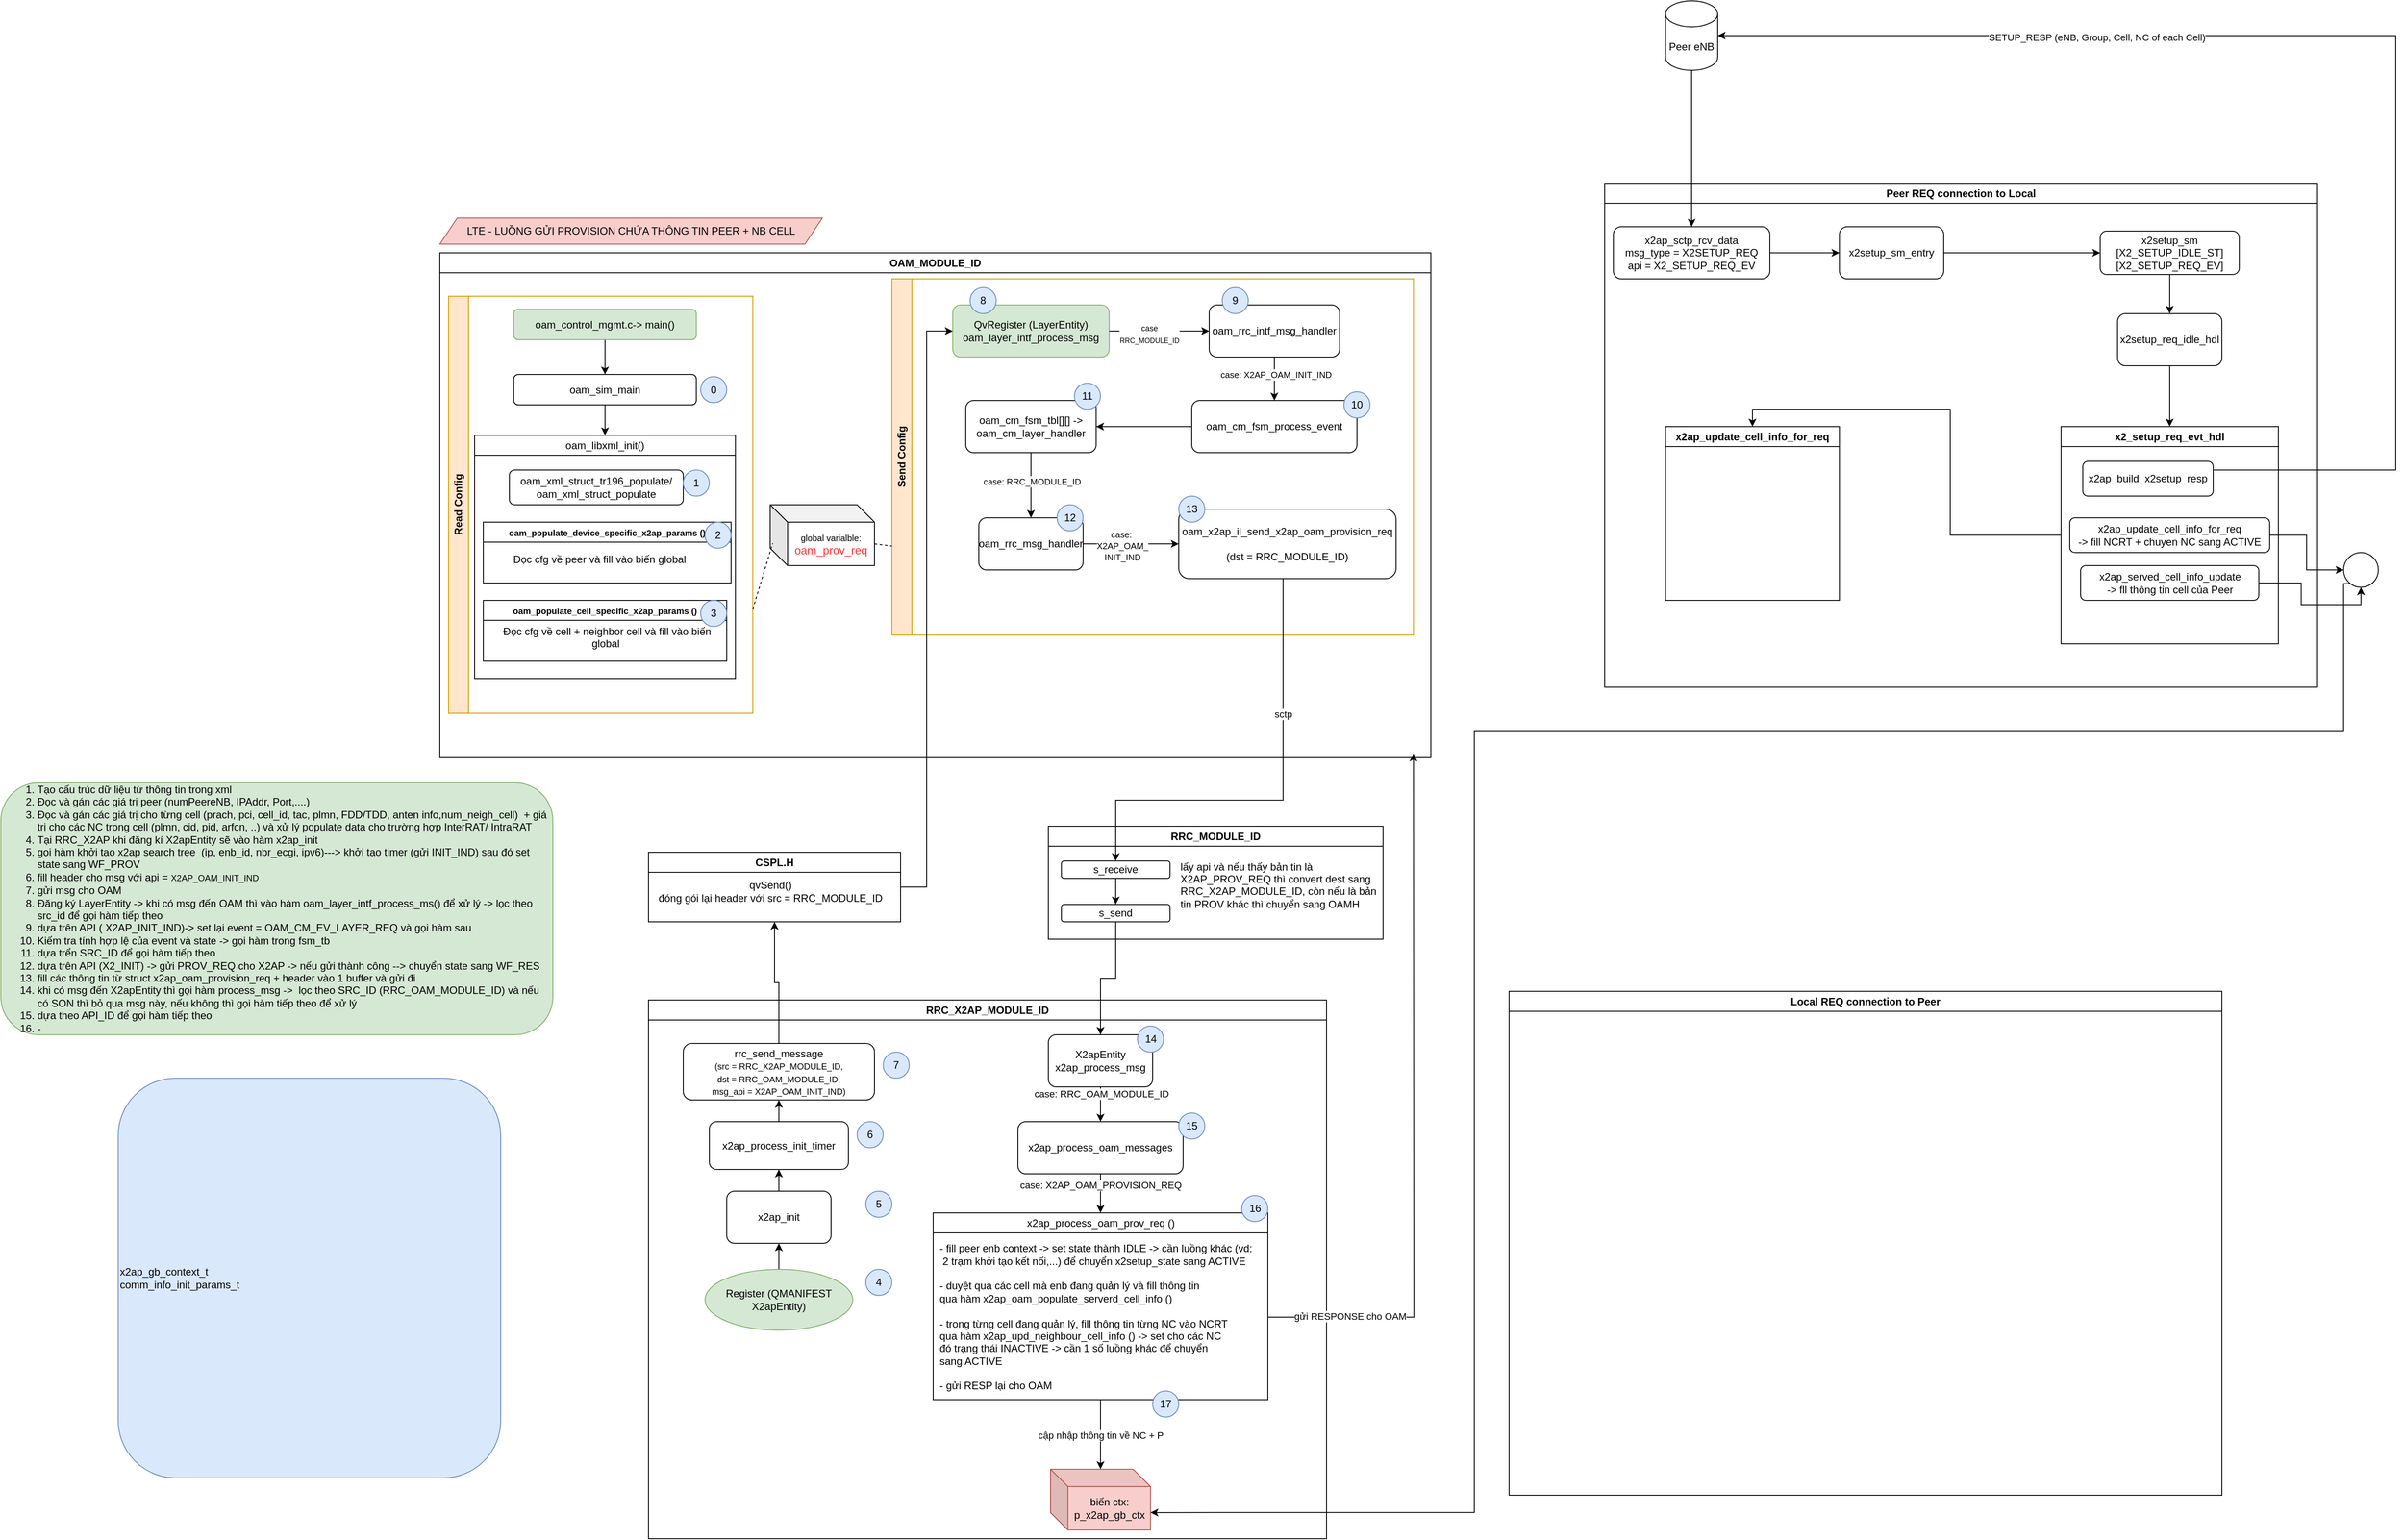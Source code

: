 <mxfile version="28.2.0" pages="2">
  <diagram name="LTE" id="iWgtHmf446mTZc4ntef-">
    <mxGraphModel dx="4680" dy="2720" grid="1" gridSize="10" guides="1" tooltips="1" connect="1" arrows="1" fold="1" page="1" pageScale="1" pageWidth="850" pageHeight="1100" math="0" shadow="0">
      <root>
        <mxCell id="0" />
        <mxCell id="1" parent="0" />
        <mxCell id="jGytHkXesSH2hj34qdEf-2" value="OAM_MODULE_ID" style="swimlane;whiteSpace=wrap;html=1;" parent="1" vertex="1">
          <mxGeometry x="-360" y="-230" width="1140" height="580" as="geometry" />
        </mxCell>
        <mxCell id="nEFYsT-crpDZ1YoU7cJc-28" value="" style="edgeStyle=orthogonalEdgeStyle;rounded=0;orthogonalLoop=1;jettySize=auto;html=1;" parent="jGytHkXesSH2hj34qdEf-2" source="jGytHkXesSH2hj34qdEf-7" target="nEFYsT-crpDZ1YoU7cJc-15" edge="1">
          <mxGeometry relative="1" as="geometry" />
        </mxCell>
        <mxCell id="nEFYsT-crpDZ1YoU7cJc-30" value="" style="edgeStyle=orthogonalEdgeStyle;rounded=0;orthogonalLoop=1;jettySize=auto;html=1;" parent="jGytHkXesSH2hj34qdEf-2" source="nEFYsT-crpDZ1YoU7cJc-15" target="nEFYsT-crpDZ1YoU7cJc-24" edge="1">
          <mxGeometry relative="1" as="geometry" />
        </mxCell>
        <mxCell id="nEFYsT-crpDZ1YoU7cJc-109" value="&lt;font style=&quot;font-size: 10px;&quot;&gt;case: RRC_MODULE_ID&lt;/font&gt;" style="edgeLabel;html=1;align=center;verticalAlign=middle;resizable=0;points=[];" parent="nEFYsT-crpDZ1YoU7cJc-30" vertex="1" connectable="0">
          <mxGeometry x="-0.12" y="1" relative="1" as="geometry">
            <mxPoint as="offset" />
          </mxGeometry>
        </mxCell>
        <mxCell id="nEFYsT-crpDZ1YoU7cJc-15" value="oam_cm_fsm_tbl[][] -&amp;gt; oam_cm_layer_handler" style="rounded=1;whiteSpace=wrap;html=1;" parent="jGytHkXesSH2hj34qdEf-2" vertex="1">
          <mxGeometry x="605" y="170" width="150" height="60" as="geometry" />
        </mxCell>
        <mxCell id="nEFYsT-crpDZ1YoU7cJc-63" value="&lt;span style=&quot;font-weight: 400;&quot;&gt;oam_libxml_init()&lt;/span&gt;" style="swimlane;whiteSpace=wrap;html=1;" parent="jGytHkXesSH2hj34qdEf-2" vertex="1">
          <mxGeometry x="40" y="210" width="300" height="280" as="geometry" />
        </mxCell>
        <mxCell id="nEFYsT-crpDZ1YoU7cJc-61" value="oam_xml_struct_tr196_populate/&lt;div&gt;oam_xml_struct_populate&lt;/div&gt;" style="rounded=1;whiteSpace=wrap;html=1;" parent="nEFYsT-crpDZ1YoU7cJc-63" vertex="1">
          <mxGeometry x="40" y="40" width="200" height="40" as="geometry" />
        </mxCell>
        <mxCell id="nEFYsT-crpDZ1YoU7cJc-68" value="&lt;font style=&quot;font-size: 10px;&quot;&gt;oam_populate_device_specific_x2ap_params ()&lt;/font&gt;" style="swimlane;whiteSpace=wrap;html=1;" parent="nEFYsT-crpDZ1YoU7cJc-63" vertex="1">
          <mxGeometry x="10" y="100" width="285" height="70" as="geometry">
            <mxRectangle x="10" y="100" width="250" height="30" as="alternateBounds" />
          </mxGeometry>
        </mxCell>
        <mxCell id="nEFYsT-crpDZ1YoU7cJc-73" value="Đọc cfg về peer và fill vào biến global&amp;nbsp;&lt;div&gt;&lt;br&gt;&lt;/div&gt;" style="text;html=1;align=center;verticalAlign=middle;resizable=0;points=[];autosize=1;strokeColor=none;fillColor=none;" parent="nEFYsT-crpDZ1YoU7cJc-68" vertex="1">
          <mxGeometry x="20" y="30" width="230" height="40" as="geometry" />
        </mxCell>
        <mxCell id="nEFYsT-crpDZ1YoU7cJc-163" value="2" style="ellipse;whiteSpace=wrap;html=1;aspect=fixed;fillColor=#dae8fc;strokeColor=#6c8ebf;" parent="nEFYsT-crpDZ1YoU7cJc-68" vertex="1">
          <mxGeometry x="255" width="30" height="30" as="geometry" />
        </mxCell>
        <mxCell id="nEFYsT-crpDZ1YoU7cJc-72" value="&lt;font style=&quot;font-size: 10px;&quot;&gt;oam_populate_cell_specific_x2ap_params ()&lt;/font&gt;" style="swimlane;whiteSpace=wrap;html=1;" parent="nEFYsT-crpDZ1YoU7cJc-63" vertex="1">
          <mxGeometry x="10" y="190" width="280" height="70" as="geometry">
            <mxRectangle x="10" y="100" width="250" height="30" as="alternateBounds" />
          </mxGeometry>
        </mxCell>
        <mxCell id="nEFYsT-crpDZ1YoU7cJc-75" value="&lt;span style=&quot;text-wrap-mode: nowrap;&quot;&gt;Đọc cfg về cell + neighbor cell và fill vào biến global&amp;nbsp;&lt;/span&gt;&lt;div style=&quot;text-wrap-mode: nowrap;&quot;&gt;&lt;br&gt;&lt;/div&gt;" style="text;html=1;align=center;verticalAlign=middle;whiteSpace=wrap;rounded=0;" parent="nEFYsT-crpDZ1YoU7cJc-72" vertex="1">
          <mxGeometry x="5" y="30" width="275" height="40" as="geometry" />
        </mxCell>
        <mxCell id="nEFYsT-crpDZ1YoU7cJc-164" value="3" style="ellipse;whiteSpace=wrap;html=1;aspect=fixed;fillColor=#dae8fc;strokeColor=#6c8ebf;" parent="nEFYsT-crpDZ1YoU7cJc-72" vertex="1">
          <mxGeometry x="250" width="30" height="30" as="geometry" />
        </mxCell>
        <mxCell id="nEFYsT-crpDZ1YoU7cJc-93" value="&lt;span style=&quot;font-size: 10px; text-wrap-mode: nowrap;&quot;&gt;global varialble:&lt;/span&gt;&lt;div&gt;&lt;span style=&quot;text-wrap-mode: nowrap;&quot;&gt;&lt;font style=&quot;font-size: 13px; color: rgb(255, 51, 51);&quot;&gt;oam_prov_req&lt;/font&gt;&lt;/span&gt;&lt;/div&gt;" style="shape=cube;whiteSpace=wrap;html=1;boundedLbl=1;backgroundOutline=1;darkOpacity=0.05;darkOpacity2=0.1;" parent="jGytHkXesSH2hj34qdEf-2" vertex="1">
          <mxGeometry x="380" y="290" width="120" height="70" as="geometry" />
        </mxCell>
        <mxCell id="nEFYsT-crpDZ1YoU7cJc-94" value="&lt;font style=&quot;color: rgb(0, 0, 0);&quot;&gt;Read Config&lt;/font&gt;" style="swimlane;horizontal=0;whiteSpace=wrap;html=1;fillColor=#ffe6cc;strokeColor=#d79b00;" parent="jGytHkXesSH2hj34qdEf-2" vertex="1">
          <mxGeometry x="10" y="50" width="350" height="480" as="geometry" />
        </mxCell>
        <mxCell id="nEFYsT-crpDZ1YoU7cJc-143" value="" style="edgeStyle=orthogonalEdgeStyle;rounded=0;orthogonalLoop=1;jettySize=auto;html=1;" parent="nEFYsT-crpDZ1YoU7cJc-94" source="nEFYsT-crpDZ1YoU7cJc-65" target="nEFYsT-crpDZ1YoU7cJc-141" edge="1">
          <mxGeometry relative="1" as="geometry" />
        </mxCell>
        <mxCell id="nEFYsT-crpDZ1YoU7cJc-65" value="oam_control_mgmt.c-&amp;gt; main()" style="rounded=1;whiteSpace=wrap;html=1;fillColor=#d5e8d4;strokeColor=#82b366;" parent="nEFYsT-crpDZ1YoU7cJc-94" vertex="1">
          <mxGeometry x="75" y="15" width="210" height="35" as="geometry" />
        </mxCell>
        <mxCell id="nEFYsT-crpDZ1YoU7cJc-141" value="oam_sim_main" style="rounded=1;whiteSpace=wrap;html=1;" parent="nEFYsT-crpDZ1YoU7cJc-94" vertex="1">
          <mxGeometry x="75" y="90" width="210" height="35" as="geometry" />
        </mxCell>
        <mxCell id="nEFYsT-crpDZ1YoU7cJc-148" value="1" style="ellipse;whiteSpace=wrap;html=1;aspect=fixed;fillColor=#dae8fc;strokeColor=#6c8ebf;" parent="nEFYsT-crpDZ1YoU7cJc-94" vertex="1">
          <mxGeometry x="270" y="200" width="30" height="30" as="geometry" />
        </mxCell>
        <mxCell id="nEFYsT-crpDZ1YoU7cJc-182" value="0" style="ellipse;whiteSpace=wrap;html=1;aspect=fixed;fillColor=#dae8fc;strokeColor=#6c8ebf;" parent="nEFYsT-crpDZ1YoU7cJc-94" vertex="1">
          <mxGeometry x="290" y="92.5" width="30" height="30" as="geometry" />
        </mxCell>
        <mxCell id="nEFYsT-crpDZ1YoU7cJc-95" value="&lt;font style=&quot;color: rgb(0, 0, 0);&quot;&gt;Send Config&lt;/font&gt;" style="swimlane;horizontal=0;whiteSpace=wrap;html=1;fillColor=#ffe6cc;strokeColor=#d79b00;" parent="jGytHkXesSH2hj34qdEf-2" vertex="1">
          <mxGeometry x="520" y="30" width="600" height="410" as="geometry" />
        </mxCell>
        <mxCell id="nEFYsT-crpDZ1YoU7cJc-16" value="oam_rrc_intf_msg_handler" style="rounded=1;whiteSpace=wrap;html=1;" parent="nEFYsT-crpDZ1YoU7cJc-95" vertex="1">
          <mxGeometry x="365" y="30" width="150" height="60" as="geometry" />
        </mxCell>
        <mxCell id="jGytHkXesSH2hj34qdEf-7" value="oam_cm_fsm_process_event" style="rounded=1;whiteSpace=wrap;html=1;" parent="nEFYsT-crpDZ1YoU7cJc-95" vertex="1">
          <mxGeometry x="345" y="140" width="190" height="60" as="geometry" />
        </mxCell>
        <mxCell id="nEFYsT-crpDZ1YoU7cJc-27" value="" style="edgeStyle=orthogonalEdgeStyle;rounded=0;orthogonalLoop=1;jettySize=auto;html=1;" parent="nEFYsT-crpDZ1YoU7cJc-95" source="nEFYsT-crpDZ1YoU7cJc-16" target="jGytHkXesSH2hj34qdEf-7" edge="1">
          <mxGeometry relative="1" as="geometry" />
        </mxCell>
        <mxCell id="nEFYsT-crpDZ1YoU7cJc-108" value="&lt;font style=&quot;font-size: 10px;&quot;&gt;case: X2AP_OAM_INIT_IND&lt;span style=&quot;background-color: light-dark(#ffffff, var(--ge-dark-color, #121212)); color: light-dark(rgb(0, 0, 0), rgb(255, 255, 255));&quot;&gt;&amp;nbsp;&lt;/span&gt;&lt;/font&gt;" style="edgeLabel;html=1;align=center;verticalAlign=middle;resizable=0;points=[];" parent="nEFYsT-crpDZ1YoU7cJc-27" vertex="1" connectable="0">
          <mxGeometry x="-0.2" y="3" relative="1" as="geometry">
            <mxPoint as="offset" />
          </mxGeometry>
        </mxCell>
        <mxCell id="jGytHkXesSH2hj34qdEf-6" value="&lt;div&gt;QvRegister (LayerEntity)&lt;/div&gt;oam_layer_intf_process_msg" style="rounded=1;whiteSpace=wrap;html=1;fillColor=#d5e8d4;strokeColor=#82b366;" parent="nEFYsT-crpDZ1YoU7cJc-95" vertex="1">
          <mxGeometry x="70" y="30" width="180" height="60" as="geometry" />
        </mxCell>
        <mxCell id="nEFYsT-crpDZ1YoU7cJc-26" value="" style="edgeStyle=orthogonalEdgeStyle;rounded=0;orthogonalLoop=1;jettySize=auto;html=1;" parent="nEFYsT-crpDZ1YoU7cJc-95" source="jGytHkXesSH2hj34qdEf-6" target="nEFYsT-crpDZ1YoU7cJc-16" edge="1">
          <mxGeometry relative="1" as="geometry" />
        </mxCell>
        <mxCell id="nEFYsT-crpDZ1YoU7cJc-107" value="&lt;font style=&quot;font-size: 9px;&quot;&gt;case&lt;/font&gt;&lt;div&gt;&lt;font style=&quot;font-size: 8px;&quot;&gt;RRC_MODULE_ID&lt;/font&gt;&lt;/div&gt;" style="edgeLabel;html=1;align=center;verticalAlign=middle;resizable=0;points=[];" parent="nEFYsT-crpDZ1YoU7cJc-26" vertex="1" connectable="0">
          <mxGeometry x="-0.2" y="-3" relative="1" as="geometry">
            <mxPoint as="offset" />
          </mxGeometry>
        </mxCell>
        <mxCell id="nEFYsT-crpDZ1YoU7cJc-24" value="oam_rrc_msg_handler" style="rounded=1;whiteSpace=wrap;html=1;" parent="nEFYsT-crpDZ1YoU7cJc-95" vertex="1">
          <mxGeometry x="100" y="275" width="120" height="60" as="geometry" />
        </mxCell>
        <mxCell id="nEFYsT-crpDZ1YoU7cJc-25" value="oam_x2ap_il_send_x2ap_oam_provision_req&lt;div&gt;&lt;br&gt;&lt;div&gt;(dst = RRC_MODULE_ID)&lt;/div&gt;&lt;/div&gt;" style="rounded=1;whiteSpace=wrap;html=1;" parent="nEFYsT-crpDZ1YoU7cJc-95" vertex="1">
          <mxGeometry x="330" y="265" width="250" height="80" as="geometry" />
        </mxCell>
        <mxCell id="nEFYsT-crpDZ1YoU7cJc-31" value="" style="edgeStyle=orthogonalEdgeStyle;rounded=0;orthogonalLoop=1;jettySize=auto;html=1;" parent="nEFYsT-crpDZ1YoU7cJc-95" source="nEFYsT-crpDZ1YoU7cJc-24" target="nEFYsT-crpDZ1YoU7cJc-25" edge="1">
          <mxGeometry relative="1" as="geometry" />
        </mxCell>
        <mxCell id="nEFYsT-crpDZ1YoU7cJc-111" value="&lt;span style=&quot;font-size: 10px;&quot;&gt;case:&amp;nbsp;&lt;/span&gt;&lt;div&gt;&lt;span style=&quot;font-size: 10px;&quot;&gt;X2AP_OAM_&lt;/span&gt;&lt;/div&gt;&lt;div&gt;&lt;span style=&quot;font-size: 10px;&quot;&gt;INIT_IND&lt;/span&gt;&lt;/div&gt;" style="edgeLabel;html=1;align=center;verticalAlign=middle;resizable=0;points=[];" parent="nEFYsT-crpDZ1YoU7cJc-31" vertex="1" connectable="0">
          <mxGeometry x="-0.182" y="-2" relative="1" as="geometry">
            <mxPoint as="offset" />
          </mxGeometry>
        </mxCell>
        <mxCell id="nEFYsT-crpDZ1YoU7cJc-173" value="9" style="ellipse;whiteSpace=wrap;html=1;aspect=fixed;fillColor=#dae8fc;strokeColor=#6c8ebf;" parent="nEFYsT-crpDZ1YoU7cJc-95" vertex="1">
          <mxGeometry x="380" y="10" width="30" height="30" as="geometry" />
        </mxCell>
        <mxCell id="nEFYsT-crpDZ1YoU7cJc-174" value="10" style="ellipse;whiteSpace=wrap;html=1;aspect=fixed;fillColor=#dae8fc;strokeColor=#6c8ebf;" parent="nEFYsT-crpDZ1YoU7cJc-95" vertex="1">
          <mxGeometry x="520" y="130" width="30" height="30" as="geometry" />
        </mxCell>
        <mxCell id="nEFYsT-crpDZ1YoU7cJc-175" value="11" style="ellipse;whiteSpace=wrap;html=1;aspect=fixed;fillColor=#dae8fc;strokeColor=#6c8ebf;" parent="nEFYsT-crpDZ1YoU7cJc-95" vertex="1">
          <mxGeometry x="210" y="120" width="30" height="30" as="geometry" />
        </mxCell>
        <mxCell id="nEFYsT-crpDZ1YoU7cJc-177" value="13" style="ellipse;whiteSpace=wrap;html=1;aspect=fixed;fillColor=#dae8fc;strokeColor=#6c8ebf;" parent="nEFYsT-crpDZ1YoU7cJc-95" vertex="1">
          <mxGeometry x="330" y="250" width="30" height="30" as="geometry" />
        </mxCell>
        <mxCell id="nEFYsT-crpDZ1YoU7cJc-96" value="" style="endArrow=none;dashed=1;html=1;rounded=0;exitX=1;exitY=0.75;exitDx=0;exitDy=0;entryX=0.024;entryY=0.633;entryDx=0;entryDy=0;entryPerimeter=0;" parent="jGytHkXesSH2hj34qdEf-2" source="nEFYsT-crpDZ1YoU7cJc-94" target="nEFYsT-crpDZ1YoU7cJc-93" edge="1">
          <mxGeometry width="50" height="50" relative="1" as="geometry">
            <mxPoint x="380" y="435" as="sourcePoint" />
            <mxPoint x="430" y="385" as="targetPoint" />
          </mxGeometry>
        </mxCell>
        <mxCell id="nEFYsT-crpDZ1YoU7cJc-97" value="" style="endArrow=none;dashed=1;html=1;rounded=0;exitX=0;exitY=0;exitDx=120;exitDy=45;exitPerimeter=0;entryX=0;entryY=0.75;entryDx=0;entryDy=0;" parent="jGytHkXesSH2hj34qdEf-2" source="nEFYsT-crpDZ1YoU7cJc-93" target="nEFYsT-crpDZ1YoU7cJc-95" edge="1">
          <mxGeometry width="50" height="50" relative="1" as="geometry">
            <mxPoint x="380" y="435" as="sourcePoint" />
            <mxPoint x="430" y="385" as="targetPoint" />
          </mxGeometry>
        </mxCell>
        <mxCell id="nEFYsT-crpDZ1YoU7cJc-145" style="edgeStyle=orthogonalEdgeStyle;rounded=0;orthogonalLoop=1;jettySize=auto;html=1;entryX=0.5;entryY=0;entryDx=0;entryDy=0;" parent="jGytHkXesSH2hj34qdEf-2" source="nEFYsT-crpDZ1YoU7cJc-141" target="nEFYsT-crpDZ1YoU7cJc-63" edge="1">
          <mxGeometry relative="1" as="geometry" />
        </mxCell>
        <mxCell id="jGytHkXesSH2hj34qdEf-3" value="RRC_X2AP_MODULE_ID" style="swimlane;whiteSpace=wrap;html=1;" parent="1" vertex="1">
          <mxGeometry x="-120" y="630" width="780" height="620" as="geometry" />
        </mxCell>
        <mxCell id="nEFYsT-crpDZ1YoU7cJc-43" value="" style="edgeStyle=orthogonalEdgeStyle;rounded=0;orthogonalLoop=1;jettySize=auto;html=1;" parent="jGytHkXesSH2hj34qdEf-3" source="nEFYsT-crpDZ1YoU7cJc-4" target="nEFYsT-crpDZ1YoU7cJc-6" edge="1">
          <mxGeometry relative="1" as="geometry" />
        </mxCell>
        <mxCell id="nEFYsT-crpDZ1YoU7cJc-4" value="x2ap_process_init_timer" style="rounded=1;whiteSpace=wrap;html=1;" parent="jGytHkXesSH2hj34qdEf-3" vertex="1">
          <mxGeometry x="70" y="140" width="160" height="55" as="geometry" />
        </mxCell>
        <mxCell id="nEFYsT-crpDZ1YoU7cJc-42" value="" style="edgeStyle=orthogonalEdgeStyle;rounded=0;orthogonalLoop=1;jettySize=auto;html=1;" parent="jGytHkXesSH2hj34qdEf-3" source="nEFYsT-crpDZ1YoU7cJc-3" target="nEFYsT-crpDZ1YoU7cJc-4" edge="1">
          <mxGeometry relative="1" as="geometry" />
        </mxCell>
        <mxCell id="nEFYsT-crpDZ1YoU7cJc-3" value="x2ap_init" style="rounded=1;whiteSpace=wrap;html=1;" parent="jGytHkXesSH2hj34qdEf-3" vertex="1">
          <mxGeometry x="90" y="220" width="120" height="60" as="geometry" />
        </mxCell>
        <mxCell id="nEFYsT-crpDZ1YoU7cJc-6" value="rrc_send_message&lt;div&gt;&lt;font style=&quot;font-size: 10px;&quot;&gt;(src = RRC_X2AP_MODULE_ID,&lt;/font&gt;&lt;/div&gt;&lt;div&gt;&lt;font style=&quot;font-size: 10px;&quot;&gt;&amp;nbsp;dst = RRC_OAM_MODULE_ID,&amp;nbsp;&lt;/font&gt;&lt;/div&gt;&lt;div&gt;&lt;font style=&quot;font-size: 10px;&quot;&gt;msg_api = X2AP_OAM_INIT_IND)&lt;/font&gt;&lt;/div&gt;" style="rounded=1;whiteSpace=wrap;html=1;" parent="jGytHkXesSH2hj34qdEf-3" vertex="1">
          <mxGeometry x="40" y="50" width="220" height="65" as="geometry" />
        </mxCell>
        <mxCell id="nEFYsT-crpDZ1YoU7cJc-84" value="" style="edgeStyle=orthogonalEdgeStyle;rounded=0;orthogonalLoop=1;jettySize=auto;html=1;" parent="jGytHkXesSH2hj34qdEf-3" source="nEFYsT-crpDZ1YoU7cJc-12" target="nEFYsT-crpDZ1YoU7cJc-11" edge="1">
          <mxGeometry relative="1" as="geometry" />
        </mxCell>
        <mxCell id="7GoscIbdtp-0AamT8vIT-3" value="case: RRC_OAM_MODULE_ID" style="edgeLabel;html=1;align=center;verticalAlign=middle;resizable=0;points=[];" parent="nEFYsT-crpDZ1YoU7cJc-84" vertex="1" connectable="0">
          <mxGeometry x="-0.619" y="1" relative="1" as="geometry">
            <mxPoint as="offset" />
          </mxGeometry>
        </mxCell>
        <mxCell id="nEFYsT-crpDZ1YoU7cJc-12" value="&lt;div&gt;X2apEntity&lt;/div&gt;x2ap_process_msg" style="rounded=1;whiteSpace=wrap;html=1;" parent="jGytHkXesSH2hj34qdEf-3" vertex="1">
          <mxGeometry x="460" y="40" width="120" height="60" as="geometry" />
        </mxCell>
        <mxCell id="nEFYsT-crpDZ1YoU7cJc-85" style="edgeStyle=orthogonalEdgeStyle;rounded=0;orthogonalLoop=1;jettySize=auto;html=1;entryX=0.5;entryY=0;entryDx=0;entryDy=0;" parent="jGytHkXesSH2hj34qdEf-3" source="nEFYsT-crpDZ1YoU7cJc-11" target="nEFYsT-crpDZ1YoU7cJc-83" edge="1">
          <mxGeometry relative="1" as="geometry" />
        </mxCell>
        <mxCell id="7GoscIbdtp-0AamT8vIT-4" value="case: X2AP_OAM_PROVISION_REQ" style="edgeLabel;html=1;align=center;verticalAlign=middle;resizable=0;points=[];" parent="nEFYsT-crpDZ1YoU7cJc-85" vertex="1" connectable="0">
          <mxGeometry x="-0.429" relative="1" as="geometry">
            <mxPoint as="offset" />
          </mxGeometry>
        </mxCell>
        <mxCell id="nEFYsT-crpDZ1YoU7cJc-11" value="x2ap_process_oam_messages" style="rounded=1;whiteSpace=wrap;html=1;" parent="jGytHkXesSH2hj34qdEf-3" vertex="1">
          <mxGeometry x="425" y="140" width="190" height="60" as="geometry" />
        </mxCell>
        <mxCell id="nEFYsT-crpDZ1YoU7cJc-103" value="" style="edgeStyle=orthogonalEdgeStyle;rounded=0;orthogonalLoop=1;jettySize=auto;html=1;" parent="jGytHkXesSH2hj34qdEf-3" source="nEFYsT-crpDZ1YoU7cJc-83" target="nEFYsT-crpDZ1YoU7cJc-101" edge="1">
          <mxGeometry relative="1" as="geometry" />
        </mxCell>
        <mxCell id="4SOa410NmmghQBkVjJKv-9" value="cập nhập thông tin về NC + P" style="edgeLabel;html=1;align=center;verticalAlign=middle;resizable=0;points=[];" parent="nEFYsT-crpDZ1YoU7cJc-103" vertex="1" connectable="0">
          <mxGeometry x="0.027" relative="1" as="geometry">
            <mxPoint as="offset" />
          </mxGeometry>
        </mxCell>
        <mxCell id="nEFYsT-crpDZ1YoU7cJc-83" value="&lt;span style=&quot;font-weight: 400;&quot;&gt;x2ap_process_oam_prov_req ()&lt;/span&gt;" style="swimlane;whiteSpace=wrap;html=1;" parent="jGytHkXesSH2hj34qdEf-3" vertex="1">
          <mxGeometry x="327.5" y="245" width="385" height="215" as="geometry" />
        </mxCell>
        <mxCell id="7GoscIbdtp-0AamT8vIT-5" style="edgeStyle=orthogonalEdgeStyle;rounded=0;orthogonalLoop=1;jettySize=auto;html=1;" parent="nEFYsT-crpDZ1YoU7cJc-83" source="nEFYsT-crpDZ1YoU7cJc-88" edge="1">
          <mxGeometry relative="1" as="geometry">
            <mxPoint x="552.5" y="-528.704" as="targetPoint" />
          </mxGeometry>
        </mxCell>
        <mxCell id="7GoscIbdtp-0AamT8vIT-7" value="gửi RESPONSE cho OAM" style="edgeLabel;html=1;align=center;verticalAlign=middle;resizable=0;points=[];" parent="7GoscIbdtp-0AamT8vIT-5" vertex="1" connectable="0">
          <mxGeometry x="-0.768" y="1" relative="1" as="geometry">
            <mxPoint as="offset" />
          </mxGeometry>
        </mxCell>
        <mxCell id="nEFYsT-crpDZ1YoU7cJc-88" value="- fill peer enb context -&amp;gt; set state thành IDLE -&amp;gt; cần luồng&amp;nbsp;&lt;span style=&quot;background-color: transparent; color: light-dark(rgb(0, 0, 0), rgb(255, 255, 255));&quot;&gt;khác (vd:&lt;/span&gt;&lt;div&gt;&lt;span style=&quot;background-color: transparent; color: light-dark(rgb(0, 0, 0), rgb(255, 255, 255));&quot;&gt;&amp;nbsp;2 trạm khởi tạo kết nối,...) để&amp;nbsp;&lt;/span&gt;&lt;span style=&quot;background-color: transparent; color: light-dark(rgb(0, 0, 0), rgb(255, 255, 255));&quot;&gt;chuyển x2setup_state sang ACTIVE&lt;/span&gt;&lt;div&gt;&lt;div&gt;&lt;br&gt;- duyệt qua các cell mà enb đang quản lý&amp;nbsp;và fill thông tin&lt;br&gt;qua hàm x2ap_oam_populate_serverd_cell_info ()&lt;br&gt;&lt;br&gt;- trong từng cell đang quản lý, fill thông tin từng NC vào NCRT&amp;nbsp;&lt;br&gt;qua hàm&amp;nbsp;x2ap_upd_neighbour_cell_info () -&amp;gt; set cho các NC&lt;div&gt;&lt;span style=&quot;background-color: transparent; color: light-dark(rgb(0, 0, 0), rgb(255, 255, 255));&quot;&gt;đó trạng thái INACTIVE -&amp;gt; cần 1 số luồng khác để chuyển&amp;nbsp;&lt;/span&gt;&lt;div&gt;sang ACTIVE&lt;/div&gt;&lt;/div&gt;&lt;/div&gt;&lt;/div&gt;&lt;/div&gt;&lt;div&gt;&lt;br&gt;&lt;/div&gt;&lt;div&gt;- gửi RESP lại cho OAM&lt;/div&gt;" style="text;align=left;verticalAlign=middle;resizable=0;points=[];autosize=1;strokeColor=none;fillColor=none;html=1;" parent="nEFYsT-crpDZ1YoU7cJc-83" vertex="1">
          <mxGeometry x="5" y="25" width="380" height="190" as="geometry" />
        </mxCell>
        <mxCell id="nEFYsT-crpDZ1YoU7cJc-180" value="16" style="ellipse;whiteSpace=wrap;html=1;aspect=fixed;fillColor=#dae8fc;strokeColor=#6c8ebf;" parent="nEFYsT-crpDZ1YoU7cJc-83" vertex="1">
          <mxGeometry x="355" y="-20" width="30" height="30" as="geometry" />
        </mxCell>
        <mxCell id="nEFYsT-crpDZ1YoU7cJc-100" value="" style="edgeStyle=orthogonalEdgeStyle;rounded=0;orthogonalLoop=1;jettySize=auto;html=1;" parent="jGytHkXesSH2hj34qdEf-3" source="nEFYsT-crpDZ1YoU7cJc-99" target="nEFYsT-crpDZ1YoU7cJc-3" edge="1">
          <mxGeometry relative="1" as="geometry" />
        </mxCell>
        <mxCell id="nEFYsT-crpDZ1YoU7cJc-99" value="Register (QMANIFEST X2apEntity)" style="ellipse;whiteSpace=wrap;html=1;fillColor=#d5e8d4;strokeColor=#82b366;" parent="jGytHkXesSH2hj34qdEf-3" vertex="1">
          <mxGeometry x="65" y="310" width="170" height="70" as="geometry" />
        </mxCell>
        <mxCell id="nEFYsT-crpDZ1YoU7cJc-101" value="biến ctx: p_x2ap_gb_ctx" style="shape=cube;whiteSpace=wrap;html=1;boundedLbl=1;backgroundOutline=1;darkOpacity=0.05;darkOpacity2=0.1;fillColor=#f8cecc;strokeColor=#b85450;" parent="jGytHkXesSH2hj34qdEf-3" vertex="1">
          <mxGeometry x="462.5" y="540" width="115" height="70" as="geometry" />
        </mxCell>
        <mxCell id="nEFYsT-crpDZ1YoU7cJc-178" value="14" style="ellipse;whiteSpace=wrap;html=1;aspect=fixed;fillColor=#dae8fc;strokeColor=#6c8ebf;" parent="jGytHkXesSH2hj34qdEf-3" vertex="1">
          <mxGeometry x="562.5" y="30" width="30" height="30" as="geometry" />
        </mxCell>
        <mxCell id="nEFYsT-crpDZ1YoU7cJc-179" value="15" style="ellipse;whiteSpace=wrap;html=1;aspect=fixed;fillColor=#dae8fc;strokeColor=#6c8ebf;" parent="jGytHkXesSH2hj34qdEf-3" vertex="1">
          <mxGeometry x="610" y="130" width="30" height="30" as="geometry" />
        </mxCell>
        <mxCell id="nEFYsT-crpDZ1YoU7cJc-181" value="17" style="ellipse;whiteSpace=wrap;html=1;aspect=fixed;fillColor=#dae8fc;strokeColor=#6c8ebf;" parent="jGytHkXesSH2hj34qdEf-3" vertex="1">
          <mxGeometry x="580" y="450" width="30" height="30" as="geometry" />
        </mxCell>
        <mxCell id="NYHd2ZrHECOrhbtWjlzU-33" style="edgeStyle=orthogonalEdgeStyle;rounded=0;orthogonalLoop=1;jettySize=auto;html=1;entryX=0;entryY=0;entryDx=115;entryDy=45;entryPerimeter=0;exitX=0.843;exitY=0.892;exitDx=0;exitDy=0;exitPerimeter=0;" edge="1" parent="jGytHkXesSH2hj34qdEf-3" source="NYHd2ZrHECOrhbtWjlzU-29">
          <mxGeometry relative="1" as="geometry">
            <mxPoint x="1950.0" y="-490.001" as="sourcePoint" />
            <mxPoint x="577.5" y="589.94" as="targetPoint" />
            <Array as="points">
              <mxPoint x="1950" y="-479" />
              <mxPoint x="1950" y="-310" />
              <mxPoint x="950" y="-310" />
              <mxPoint x="950" y="590" />
            </Array>
          </mxGeometry>
        </mxCell>
        <mxCell id="nEFYsT-crpDZ1YoU7cJc-2" value="RRC_MODULE_ID" style="swimlane;whiteSpace=wrap;html=1;" parent="1" vertex="1">
          <mxGeometry x="340" y="430" width="385" height="130" as="geometry" />
        </mxCell>
        <mxCell id="nEFYsT-crpDZ1YoU7cJc-33" value="" style="edgeStyle=orthogonalEdgeStyle;rounded=0;orthogonalLoop=1;jettySize=auto;html=1;" parent="nEFYsT-crpDZ1YoU7cJc-2" source="nEFYsT-crpDZ1YoU7cJc-8" target="nEFYsT-crpDZ1YoU7cJc-10" edge="1">
          <mxGeometry relative="1" as="geometry" />
        </mxCell>
        <mxCell id="nEFYsT-crpDZ1YoU7cJc-8" value="s_receive" style="rounded=1;whiteSpace=wrap;html=1;" parent="nEFYsT-crpDZ1YoU7cJc-2" vertex="1">
          <mxGeometry x="15" y="40" width="125" height="20" as="geometry" />
        </mxCell>
        <mxCell id="nEFYsT-crpDZ1YoU7cJc-10" value="s_send" style="rounded=1;whiteSpace=wrap;html=1;" parent="nEFYsT-crpDZ1YoU7cJc-2" vertex="1">
          <mxGeometry x="15" y="90" width="125" height="20" as="geometry" />
        </mxCell>
        <mxCell id="nEFYsT-crpDZ1YoU7cJc-38" value="lấy api và nếu thấy bản tin là X2AP_PROV_REQ thì convert dest sang RRC_X2AP_MODULE_ID, còn nếu là bản tin PROV khác thì chuyển sang OAMH&lt;div&gt;&lt;br&gt;&lt;/div&gt;" style="text;html=1;align=left;verticalAlign=middle;whiteSpace=wrap;rounded=0;" parent="nEFYsT-crpDZ1YoU7cJc-2" vertex="1">
          <mxGeometry x="150" y="60" width="235" height="30" as="geometry" />
        </mxCell>
        <mxCell id="nEFYsT-crpDZ1YoU7cJc-34" style="edgeStyle=orthogonalEdgeStyle;rounded=0;orthogonalLoop=1;jettySize=auto;html=1;" parent="1" source="nEFYsT-crpDZ1YoU7cJc-10" target="nEFYsT-crpDZ1YoU7cJc-12" edge="1">
          <mxGeometry relative="1" as="geometry" />
        </mxCell>
        <mxCell id="nEFYsT-crpDZ1YoU7cJc-78" style="edgeStyle=orthogonalEdgeStyle;rounded=0;orthogonalLoop=1;jettySize=auto;html=1;entryX=0;entryY=0.5;entryDx=0;entryDy=0;" parent="1" source="nEFYsT-crpDZ1YoU7cJc-76" target="jGytHkXesSH2hj34qdEf-6" edge="1">
          <mxGeometry relative="1" as="geometry" />
        </mxCell>
        <mxCell id="nEFYsT-crpDZ1YoU7cJc-76" value="CSPL.H" style="swimlane;whiteSpace=wrap;html=1;" parent="1" vertex="1">
          <mxGeometry x="-120" y="460" width="290" height="80" as="geometry" />
        </mxCell>
        <mxCell id="nEFYsT-crpDZ1YoU7cJc-106" value="qvSend()&lt;div&gt;đóng gói lại header với src = RRC_MODULE_ID&lt;/div&gt;" style="text;html=1;align=center;verticalAlign=middle;resizable=0;points=[];autosize=1;strokeColor=none;fillColor=none;" parent="nEFYsT-crpDZ1YoU7cJc-76" vertex="1">
          <mxGeometry y="25" width="280" height="40" as="geometry" />
        </mxCell>
        <mxCell id="nEFYsT-crpDZ1YoU7cJc-77" style="edgeStyle=orthogonalEdgeStyle;rounded=0;orthogonalLoop=1;jettySize=auto;html=1;entryX=0.5;entryY=1;entryDx=0;entryDy=0;" parent="1" source="nEFYsT-crpDZ1YoU7cJc-6" target="nEFYsT-crpDZ1YoU7cJc-76" edge="1">
          <mxGeometry relative="1" as="geometry" />
        </mxCell>
        <mxCell id="nEFYsT-crpDZ1YoU7cJc-80" value="LTE - LUỒNG GỬI PROVISION CHỨA THÔNG TIN PEER + NB CELL" style="shape=parallelogram;perimeter=parallelogramPerimeter;whiteSpace=wrap;html=1;fixedSize=1;fillColor=#f8cecc;strokeColor=#b85450;" parent="1" vertex="1">
          <mxGeometry x="-360" y="-270" width="440" height="30" as="geometry" />
        </mxCell>
        <mxCell id="nEFYsT-crpDZ1YoU7cJc-110" style="edgeStyle=orthogonalEdgeStyle;rounded=0;orthogonalLoop=1;jettySize=auto;html=1;entryX=0.5;entryY=0;entryDx=0;entryDy=0;" parent="1" source="nEFYsT-crpDZ1YoU7cJc-25" target="nEFYsT-crpDZ1YoU7cJc-8" edge="1">
          <mxGeometry relative="1" as="geometry">
            <Array as="points">
              <mxPoint x="610" y="400" />
              <mxPoint x="418" y="400" />
            </Array>
          </mxGeometry>
        </mxCell>
        <mxCell id="nEFYsT-crpDZ1YoU7cJc-112" value="sctp" style="edgeLabel;html=1;align=center;verticalAlign=middle;resizable=0;points=[];" parent="nEFYsT-crpDZ1YoU7cJc-110" vertex="1" connectable="0">
          <mxGeometry x="-0.399" relative="1" as="geometry">
            <mxPoint as="offset" />
          </mxGeometry>
        </mxCell>
        <mxCell id="nEFYsT-crpDZ1YoU7cJc-161" value="&lt;div style=&quot;line-height: 130%;&quot;&gt;&lt;ol style=&quot;line-height: 120%;&quot;&gt;&lt;li&gt;Tạo cấu trúc dữ liệu từ thông tin trong xml&lt;/li&gt;&lt;li&gt;Đọc và gán các giá trị peer (numPeereNB, IPAddr, Port,....)&lt;/li&gt;&lt;li&gt;Đọc và gán các giá trị cho từng cell (prach, pci, cell_id, tac, plmn, FDD/TDD, anten info,&lt;span style=&quot;background-color: transparent; color: light-dark(rgb(0, 0, 0), rgb(255, 255, 255));&quot;&gt;num_neigh_cell)&amp;nbsp; + giá trị cho các NC trong cell (plmn, cid, pid, arfcn, ..) và xử lý populate data cho trường hợp InterRAT/ IntraRAT&amp;nbsp;&lt;/span&gt;&lt;/li&gt;&lt;li&gt;Tại RRC_X2AP khi đăng kí X2apEntity sẽ vào hàm x2ap_init&lt;/li&gt;&lt;li&gt;gọi hàm khởi tạo x2ap search tree&amp;nbsp; (ip, enb_id, nbr_ecgi, ipv6)---&amp;gt; khởi tạo timer (gửi INIT_IND) sau đó set state sang WF_PROV&lt;/li&gt;&lt;li&gt;fill header cho msg với api =&amp;nbsp;&lt;span style=&quot;font-size: 10px; text-align: center;&quot;&gt;X2AP_OAM_INIT_IND&lt;/span&gt;&lt;/li&gt;&lt;li&gt;gửi msg cho OAM&lt;/li&gt;&lt;li&gt;Đăng ký LayerEntity -&amp;gt; khi có msg đến OAM thì vào hàm&amp;nbsp;&lt;span style=&quot;text-align: center;&quot;&gt;oam_layer_intf_process_ms() để xử lý -&amp;gt; lọc theo src_id để gọi hàm tiếp theo&lt;/span&gt;&lt;/li&gt;&lt;li&gt;dựa trên API ( X2AP_INIT_IND)-&amp;gt; set lại event = OAM_CM_EV_LAYER_REQ và gọi hàm sau&amp;nbsp;&lt;/li&gt;&lt;li&gt;Kiếm tra tính hợp lệ của event và state -&amp;gt; gọi hàm trong fsm_tb&lt;/li&gt;&lt;li&gt;dựa trển SRC_ID để gọi hàm tiếp theo&lt;/li&gt;&lt;li&gt;dựa trên API (X2_INIT) -&amp;gt; gửi PROV_REQ cho X2AP -&amp;gt; nếu gửi thành công --&amp;gt; chuyển state sang WF_RES&lt;/li&gt;&lt;li&gt;fill các thông tin từ struct x2ap_oam_provision_req + header vào 1 buffer và gửi đi&lt;/li&gt;&lt;li&gt;khi có msg đến X2apEntity thì gọi hàm process_msg -&amp;gt;&amp;nbsp; lọc theo SRC_ID (RRC_OAM_MODULE_ID) và nếu có SON thì bỏ qua msg này, nếu không thì gọi hàm tiếp theo để xử lý&lt;/li&gt;&lt;li&gt;dựa theo API_ID để gọi hàm tiếp theo&lt;/li&gt;&lt;li&gt;-&lt;/li&gt;&lt;/ol&gt;&lt;div&gt;&lt;/div&gt;&lt;/div&gt;" style="rounded=1;whiteSpace=wrap;html=1;align=left;fillColor=#d5e8d4;strokeColor=#82b366;" parent="1" vertex="1">
          <mxGeometry x="-865" y="380" width="635" height="290" as="geometry" />
        </mxCell>
        <mxCell id="nEFYsT-crpDZ1YoU7cJc-168" value="4" style="ellipse;whiteSpace=wrap;html=1;aspect=fixed;fillColor=#dae8fc;strokeColor=#6c8ebf;" parent="1" vertex="1">
          <mxGeometry x="130" y="940" width="30" height="30" as="geometry" />
        </mxCell>
        <mxCell id="nEFYsT-crpDZ1YoU7cJc-169" value="5" style="ellipse;whiteSpace=wrap;html=1;aspect=fixed;fillColor=#dae8fc;strokeColor=#6c8ebf;" parent="1" vertex="1">
          <mxGeometry x="130" y="850" width="30" height="30" as="geometry" />
        </mxCell>
        <mxCell id="nEFYsT-crpDZ1YoU7cJc-170" value="6" style="ellipse;whiteSpace=wrap;html=1;aspect=fixed;fillColor=#dae8fc;strokeColor=#6c8ebf;" parent="1" vertex="1">
          <mxGeometry x="120" y="770" width="30" height="30" as="geometry" />
        </mxCell>
        <mxCell id="nEFYsT-crpDZ1YoU7cJc-171" value="7" style="ellipse;whiteSpace=wrap;html=1;aspect=fixed;fillColor=#dae8fc;strokeColor=#6c8ebf;" parent="1" vertex="1">
          <mxGeometry x="150" y="690" width="30" height="30" as="geometry" />
        </mxCell>
        <mxCell id="nEFYsT-crpDZ1YoU7cJc-172" value="8" style="ellipse;whiteSpace=wrap;html=1;aspect=fixed;fillColor=#dae8fc;strokeColor=#6c8ebf;" parent="1" vertex="1">
          <mxGeometry x="250" y="-190" width="30" height="30" as="geometry" />
        </mxCell>
        <mxCell id="nEFYsT-crpDZ1YoU7cJc-176" value="12" style="ellipse;whiteSpace=wrap;html=1;aspect=fixed;fillColor=#dae8fc;strokeColor=#6c8ebf;" parent="1" vertex="1">
          <mxGeometry x="350" y="60" width="30" height="30" as="geometry" />
        </mxCell>
        <mxCell id="7GoscIbdtp-0AamT8vIT-2" value="x2ap_gb_context_t&lt;div&gt;comm_info_init_params_t&lt;/div&gt;" style="rounded=1;whiteSpace=wrap;html=1;fillColor=#dae8fc;strokeColor=#6c8ebf;align=left;" parent="1" vertex="1">
          <mxGeometry x="-730" y="720" width="440" height="460" as="geometry" />
        </mxCell>
        <mxCell id="4SOa410NmmghQBkVjJKv-3" value="Local REQ connection to Peer" style="swimlane;whiteSpace=wrap;html=1;" parent="1" vertex="1">
          <mxGeometry x="870" y="620" width="820" height="580" as="geometry" />
        </mxCell>
        <mxCell id="NYHd2ZrHECOrhbtWjlzU-1" value="Peer REQ connection to Local" style="swimlane;whiteSpace=wrap;html=1;" vertex="1" parent="1">
          <mxGeometry x="980" y="-310" width="820" height="580" as="geometry" />
        </mxCell>
        <mxCell id="NYHd2ZrHECOrhbtWjlzU-12" value="" style="edgeStyle=orthogonalEdgeStyle;rounded=0;orthogonalLoop=1;jettySize=auto;html=1;" edge="1" parent="NYHd2ZrHECOrhbtWjlzU-1" source="NYHd2ZrHECOrhbtWjlzU-6" target="NYHd2ZrHECOrhbtWjlzU-7">
          <mxGeometry relative="1" as="geometry" />
        </mxCell>
        <mxCell id="NYHd2ZrHECOrhbtWjlzU-6" value="&lt;span style=&quot;font-size: 12px;&quot;&gt;x2ap_sctp_rcv_data&lt;/span&gt;&lt;div&gt;&lt;span style=&quot;font-size: 12px;&quot;&gt;msg_type = X2SETUP_REQ&lt;/span&gt;&lt;/div&gt;&lt;div&gt;api =&amp;nbsp;&lt;span style=&quot;background-color: transparent; color: light-dark(rgb(0, 0, 0), rgb(255, 255, 255));&quot;&gt;X2_SETUP_REQ_EV&lt;/span&gt;&lt;/div&gt;" style="rounded=1;whiteSpace=wrap;html=1;" vertex="1" parent="NYHd2ZrHECOrhbtWjlzU-1">
          <mxGeometry x="10" y="50" width="180" height="60" as="geometry" />
        </mxCell>
        <mxCell id="NYHd2ZrHECOrhbtWjlzU-13" value="" style="edgeStyle=orthogonalEdgeStyle;rounded=0;orthogonalLoop=1;jettySize=auto;html=1;" edge="1" parent="NYHd2ZrHECOrhbtWjlzU-1" source="NYHd2ZrHECOrhbtWjlzU-7" target="NYHd2ZrHECOrhbtWjlzU-8">
          <mxGeometry relative="1" as="geometry" />
        </mxCell>
        <mxCell id="NYHd2ZrHECOrhbtWjlzU-7" value="&lt;span style=&quot;font-size: 12px;&quot;&gt;x2setup_sm_entry&lt;/span&gt;" style="rounded=1;whiteSpace=wrap;html=1;" vertex="1" parent="NYHd2ZrHECOrhbtWjlzU-1">
          <mxGeometry x="270" y="50" width="120" height="60" as="geometry" />
        </mxCell>
        <mxCell id="NYHd2ZrHECOrhbtWjlzU-14" value="" style="edgeStyle=orthogonalEdgeStyle;rounded=0;orthogonalLoop=1;jettySize=auto;html=1;" edge="1" parent="NYHd2ZrHECOrhbtWjlzU-1" source="NYHd2ZrHECOrhbtWjlzU-8" target="NYHd2ZrHECOrhbtWjlzU-9">
          <mxGeometry relative="1" as="geometry" />
        </mxCell>
        <mxCell id="NYHd2ZrHECOrhbtWjlzU-8" value="&lt;span style=&quot;font-size: 12px;&quot;&gt;x2setup_sm&lt;/span&gt;&lt;div&gt;&lt;span style=&quot;font-size: 12px;&quot;&gt;[X2_SETUP_IDLE_ST][X2_SETUP_REQ_EV]&lt;/span&gt;&lt;/div&gt;" style="rounded=1;whiteSpace=wrap;html=1;" vertex="1" parent="NYHd2ZrHECOrhbtWjlzU-1">
          <mxGeometry x="570" y="55" width="160" height="50" as="geometry" />
        </mxCell>
        <mxCell id="NYHd2ZrHECOrhbtWjlzU-18" style="edgeStyle=orthogonalEdgeStyle;rounded=0;orthogonalLoop=1;jettySize=auto;html=1;entryX=0.5;entryY=0;entryDx=0;entryDy=0;" edge="1" parent="NYHd2ZrHECOrhbtWjlzU-1" source="NYHd2ZrHECOrhbtWjlzU-9" target="NYHd2ZrHECOrhbtWjlzU-15">
          <mxGeometry relative="1" as="geometry" />
        </mxCell>
        <mxCell id="NYHd2ZrHECOrhbtWjlzU-9" value="&lt;span style=&quot;font-size: 12px;&quot;&gt;x2setup_req_idle_hdl&lt;/span&gt;" style="rounded=1;whiteSpace=wrap;html=1;" vertex="1" parent="NYHd2ZrHECOrhbtWjlzU-1">
          <mxGeometry x="590" y="150" width="120" height="60" as="geometry" />
        </mxCell>
        <mxCell id="NYHd2ZrHECOrhbtWjlzU-11" value="x2ap_update_cell_info_for_req" style="swimlane;whiteSpace=wrap;html=1;" vertex="1" parent="NYHd2ZrHECOrhbtWjlzU-1">
          <mxGeometry x="70" y="280" width="200" height="200" as="geometry" />
        </mxCell>
        <mxCell id="NYHd2ZrHECOrhbtWjlzU-19" style="edgeStyle=orthogonalEdgeStyle;rounded=0;orthogonalLoop=1;jettySize=auto;html=1;entryX=0.5;entryY=0;entryDx=0;entryDy=0;" edge="1" parent="NYHd2ZrHECOrhbtWjlzU-1" source="NYHd2ZrHECOrhbtWjlzU-15" target="NYHd2ZrHECOrhbtWjlzU-11">
          <mxGeometry relative="1" as="geometry" />
        </mxCell>
        <mxCell id="NYHd2ZrHECOrhbtWjlzU-15" value="x2_setup_req_evt_hdl" style="swimlane;whiteSpace=wrap;html=1;startSize=23;" vertex="1" parent="NYHd2ZrHECOrhbtWjlzU-1">
          <mxGeometry x="525" y="280" width="250" height="250" as="geometry" />
        </mxCell>
        <mxCell id="NYHd2ZrHECOrhbtWjlzU-20" value="&lt;span style=&quot;font-size: 12px;&quot;&gt;x2ap_build_x2setup_resp&lt;/span&gt;" style="rounded=1;whiteSpace=wrap;html=1;" vertex="1" parent="NYHd2ZrHECOrhbtWjlzU-15">
          <mxGeometry x="25" y="40" width="150" height="40" as="geometry" />
        </mxCell>
        <mxCell id="NYHd2ZrHECOrhbtWjlzU-27" value="x2ap_update_cell_info_for_req&lt;div&gt;-&amp;gt; fill NCRT + chuyen NC sang ACTIVE&lt;/div&gt;" style="rounded=1;whiteSpace=wrap;html=1;" vertex="1" parent="NYHd2ZrHECOrhbtWjlzU-15">
          <mxGeometry x="10" y="105" width="230" height="40" as="geometry" />
        </mxCell>
        <mxCell id="NYHd2ZrHECOrhbtWjlzU-28" value="&lt;span style=&quot;font-size: 12px;&quot;&gt;x2ap_served_cell_info_update&lt;/span&gt;&lt;div&gt;&lt;span style=&quot;font-size: 12px;&quot;&gt;-&amp;gt; fll thông tin cell của Peer&lt;/span&gt;&lt;/div&gt;" style="rounded=1;whiteSpace=wrap;html=1;" vertex="1" parent="NYHd2ZrHECOrhbtWjlzU-15">
          <mxGeometry x="22.5" y="160" width="205" height="40" as="geometry" />
        </mxCell>
        <mxCell id="NYHd2ZrHECOrhbtWjlzU-22" style="edgeStyle=orthogonalEdgeStyle;rounded=0;orthogonalLoop=1;jettySize=auto;html=1;" edge="1" parent="1" source="NYHd2ZrHECOrhbtWjlzU-5" target="NYHd2ZrHECOrhbtWjlzU-6">
          <mxGeometry relative="1" as="geometry" />
        </mxCell>
        <mxCell id="NYHd2ZrHECOrhbtWjlzU-5" value="Peer eNB" style="shape=cylinder3;whiteSpace=wrap;html=1;boundedLbl=1;backgroundOutline=1;size=15;" vertex="1" parent="1">
          <mxGeometry x="1050" y="-520" width="60" height="80" as="geometry" />
        </mxCell>
        <mxCell id="NYHd2ZrHECOrhbtWjlzU-23" style="edgeStyle=orthogonalEdgeStyle;rounded=0;orthogonalLoop=1;jettySize=auto;html=1;entryX=1;entryY=0.5;entryDx=0;entryDy=0;entryPerimeter=0;" edge="1" parent="1" source="NYHd2ZrHECOrhbtWjlzU-20" target="NYHd2ZrHECOrhbtWjlzU-5">
          <mxGeometry relative="1" as="geometry">
            <Array as="points">
              <mxPoint x="1890" y="20" />
              <mxPoint x="1890" y="-480" />
            </Array>
          </mxGeometry>
        </mxCell>
        <mxCell id="NYHd2ZrHECOrhbtWjlzU-24" value="SETUP_RESP (eNB, Group, Cell, NC of each Cell)" style="edgeLabel;html=1;align=center;verticalAlign=middle;resizable=0;points=[];" vertex="1" connectable="0" parent="NYHd2ZrHECOrhbtWjlzU-23">
          <mxGeometry x="0.415" y="2" relative="1" as="geometry">
            <mxPoint as="offset" />
          </mxGeometry>
        </mxCell>
        <mxCell id="NYHd2ZrHECOrhbtWjlzU-29" value="" style="ellipse;whiteSpace=wrap;html=1;aspect=fixed;" vertex="1" parent="1">
          <mxGeometry x="1830" y="115" width="40" height="40" as="geometry" />
        </mxCell>
        <mxCell id="NYHd2ZrHECOrhbtWjlzU-30" style="edgeStyle=orthogonalEdgeStyle;rounded=0;orthogonalLoop=1;jettySize=auto;html=1;entryX=0;entryY=0.5;entryDx=0;entryDy=0;" edge="1" parent="1" source="NYHd2ZrHECOrhbtWjlzU-27" target="NYHd2ZrHECOrhbtWjlzU-29">
          <mxGeometry relative="1" as="geometry" />
        </mxCell>
        <mxCell id="NYHd2ZrHECOrhbtWjlzU-32" style="edgeStyle=orthogonalEdgeStyle;rounded=0;orthogonalLoop=1;jettySize=auto;html=1;entryX=0.5;entryY=1;entryDx=0;entryDy=0;" edge="1" parent="1" source="NYHd2ZrHECOrhbtWjlzU-28" target="NYHd2ZrHECOrhbtWjlzU-29">
          <mxGeometry relative="1" as="geometry" />
        </mxCell>
      </root>
    </mxGraphModel>
  </diagram>
  <diagram id="iK-zFaJnKlHpPGUMkbT-" name="NR">
    <mxGraphModel dx="1639" dy="891" grid="1" gridSize="10" guides="1" tooltips="1" connect="1" arrows="1" fold="1" page="1" pageScale="1" pageWidth="850" pageHeight="1100" math="0" shadow="0">
      <root>
        <mxCell id="0" />
        <mxCell id="1" parent="0" />
      </root>
    </mxGraphModel>
  </diagram>
</mxfile>
